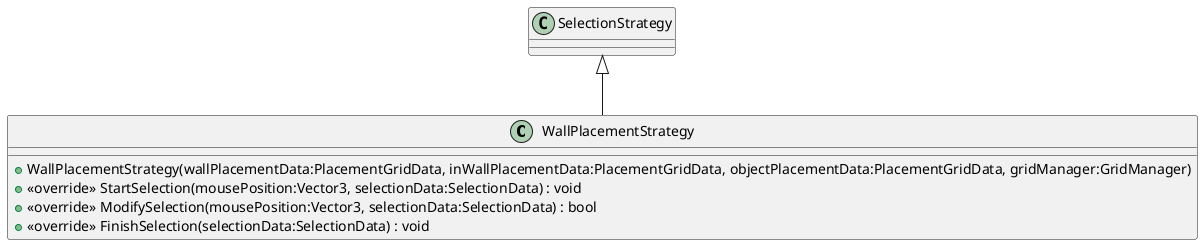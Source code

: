 @startuml
class WallPlacementStrategy {
    + WallPlacementStrategy(wallPlacementData:PlacementGridData, inWallPlacementData:PlacementGridData, objectPlacementData:PlacementGridData, gridManager:GridManager)
    + <<override>> StartSelection(mousePosition:Vector3, selectionData:SelectionData) : void
    + <<override>> ModifySelection(mousePosition:Vector3, selectionData:SelectionData) : bool
    + <<override>> FinishSelection(selectionData:SelectionData) : void
}
SelectionStrategy <|-- WallPlacementStrategy
@enduml
